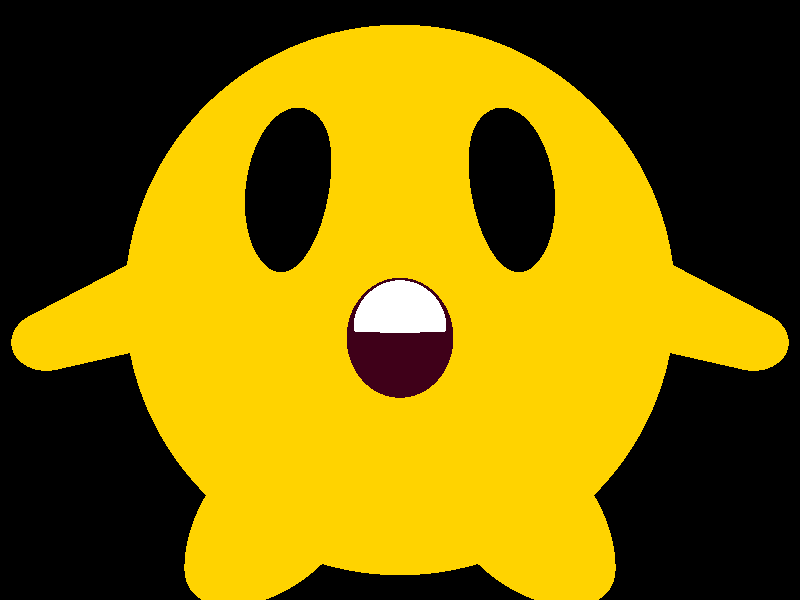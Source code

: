 
// PoVRay 3.7 Scene File " ... .pov"
// author:  ...
// date:    ...
//--------------------------------------------------------------------------
#version 3.7;
global_settings{ assumed_gamma 1.0 }
#default{ finish{ ambient 0.1 diffuse 0.9 }} 
//--------------------------------------------------------------------------
#include "colors.inc"
#include "textures.inc"
#include "glass.inc"
#include "metals.inc"
#include "golds.inc"
#include "stones.inc"
#include "woods.inc"
#include "shapes.inc"
#include "shapes2.inc"
#include "functions.inc"
#include "math.inc"
#include "transforms.inc"
//--------------------------------------------------------------------------
// camera ------------------------------------------------------------------
#declare Camera_0 = camera {/*ultra_wide_angle*/ angle 100      // front view
                            location  <0.0 , 2.0 ,-3.0>
                            right     x*image_width/image_height
                            look_at   <0.0 , 1.0 , 0.0>}
#declare Camera_1 = camera {/*ultra_wide_angle*/ angle 90   // diagonal view
                            location  <2.0 , 2.5 ,-3.0>
                            right     x*image_width/image_height
                            look_at   <0.0 , 1.0 , 0.0>}
#declare Camera_2 = camera {/*ultra_wide_angle*/ angle 90 // right side view
                            location  <3.0 , 1.0 , 0.0>
                            right     x*image_width/image_height
                            look_at   <0.0 , 1.0 , 0.0>}
#declare Camera_3 = camera {/*ultra_wide_angle*/ angle 90        // top view
                            location  <0.0 , 3.0 ,-0.001>
                            right     x*image_width/image_height
                            look_at   <0.0 , 1.0 , 0.0>}
#declare Camera_4 = camera {/*ultra_wide_angle*/ angle 80        
                            location  <0.0 , 0.0 , -2.0>
                            right     x*image_width/image_height
                            look_at   <0.0 , 0.0 , 0.0>}                            
camera{Camera_4}
// sun ---------------------------------------------------------------------
light_source{<1500,2500,-2500> color White}
// sky ---------------------------------------------------------------------
/*plane{<0,1,0>,1 hollow  
       texture{ pigment{ bozo turbulence 0.76
                         color_map { [0.5 rgb <0.20, 0.20, 1.0>]
                                     [0.6 rgb <1,1,1>]
                                     [1.0 rgb <0.5,0.5,0.5>]}
                       }
                finish {ambient 1 diffuse 0} }      
       scale 10000}*/
// fog ---------------------------------------------------------------------
/*fog{fog_type   2
    distance   50
    color      White
    fog_offset 0.1
    fog_alt    2.0
    turbulence 0.8}*/
// ground ------------------------------------------------------------------
/*plane { <0,1,0>, 0 
        texture{ pigment{ color rgb<0.35,0.65,0.0>*0.9 }
	         normal { bumps 0.75 scale 0.015 }
                 finish { phong 0.1 }
               } // end of texture
      } // end of plane*/
//--------------------------------------------------------------------------
//---------------------------- objects in scene ----------------------------
//--------------------------------------------------------------------------



#declare minimon_color =
texture
{
    pigment{ color rgb< 1.0, 0.65, 0.0> }//rgb<1.0, 0.1, 0.20>*1 }
    finish { phong 1 reflection { 0.4 metallic 0.5 } }
}


#declare eye =
sphere
{
    0, 1
    scale <0.1, 0.2, 0.1>
    texture
    {
        pigment{ color Black }
        finish { phong 2 reflection { 0.2 metallic 0.2 } }
    }
}

#declare half_head = 
intersection
{
    sphere { 0, 1 }
    box {
        <-1, 0, -1>, <1, 1, 1> 
        texture
        {
            pigment{ color Black }
            finish { phong 1 reflection { 0.4 metallic 0.2 } }
        }
    }
    texture { minimon_color }    
}

#declare antenna = 
object
{   
    //Round_Cone2( point A, radius A, point B, radius B, merge on) 
    Round_Cone2( <0,0,0>, 0.2, <0,0.6,0>, 0.1, 0 )
    texture{ minimon_color }
}

#declare arm =
object
{
    //Round_Cylinder(point A, point B, Radius, EdgeRadius, UseMerge)
    //Round_Cylinder(<0,0,0>, <0,1.5,0>, 0.1, 0.20, 0)
    Round_Cone2( <0,0,0>, 0.15, <0,0.4,0>, 0.1, 0 )  
    texture{ minimon_color }
} 

#declare foot =
intersection
{   
    box{ <-1, 0, -1>, <1, 1, 1> } 
    object
    {
        //Spheroid(  CenterVector,   RadiusVector Rx,Ry,Rz )
        Spheroid(<0,0,0>,<0.3, 0.3, 0.6> )
        texture{ minimon_color }
    }
}

#declare upper_head =
merge
{
    object { half_head }
/*    object
    {
        antenna
        rotate 50*x //<50,0,-20>
        translate <0.3,0.8,0>
    }
    object
    {
        antenna
        rotate 50*x //<50,0,20>
        translate <-0.3,0.8,0>
    } */
    }

#declare max_y = 0.2;
#declare min_y = 0.1;
#declare max_x = 0.5;
#declare min_x = 0.1;

#declare Angle1 = -20;
#declare Angle2 = -25;

#declare head =
union {
    difference
    {
    		union {
	        sphere { 0, 1 texture{ minimon_color } }
	        object
			    {
			        eye
			        translate -0.98*z
			        rotate <15, 15, 0>
			    }
			    object
			    {
			        eye
			        translate -0.98*z
			        rotate <15, -15, 0>
			    }
    		}
        cone // Mouth
        {
            <0, 0, 0>, 0, // Middle
            <0, 0, -2>, 2  // Outer
            rotate (Angle1 + (Angle2 - Angle1) * pow(sin(2*pi*clock),2)) * x
            scale <(max_x - min_x) * pow(sin(2*pi*clock),2) + min_x, (max_y - min_y) * pow(sin(2*pi*clock),2) + min_y,1>
            texture
            {
                pigment{ color rgb <0.05, 0, 0.01> }
                //finish { phong 1 reflection { 0.4 metallic 0.5} }
                //finish { phong 1 }
            }
        }
    }
    object { foot
            translate <.5, -.9, 0> }
    object { foot
            translate <-.5, -.9, 0> }
    object
    {
        arm
        rotate <0,0,110>
        translate <-0.8, 0, -0.4>
    }
    object
    {
        arm
        rotate <0,0,-110>
        translate <0.8, 0, -0.4>
    }
}



union {
//object { upper_head }
object { head }
torus // Teeth
			{
	        0.9, 0.05 
	        texture
	        {
	            pigment{ color White }
	            //finish { phong 1 reflection 0.00 }
	            finish { phong 1 reflection { 0.1 } }
	            //finish { phong 1 }
	        }
	        scale <1,1.5,1>
	    }

//rotate 45*y
//translate 1.5*y
//rotate -10*x
}
 
